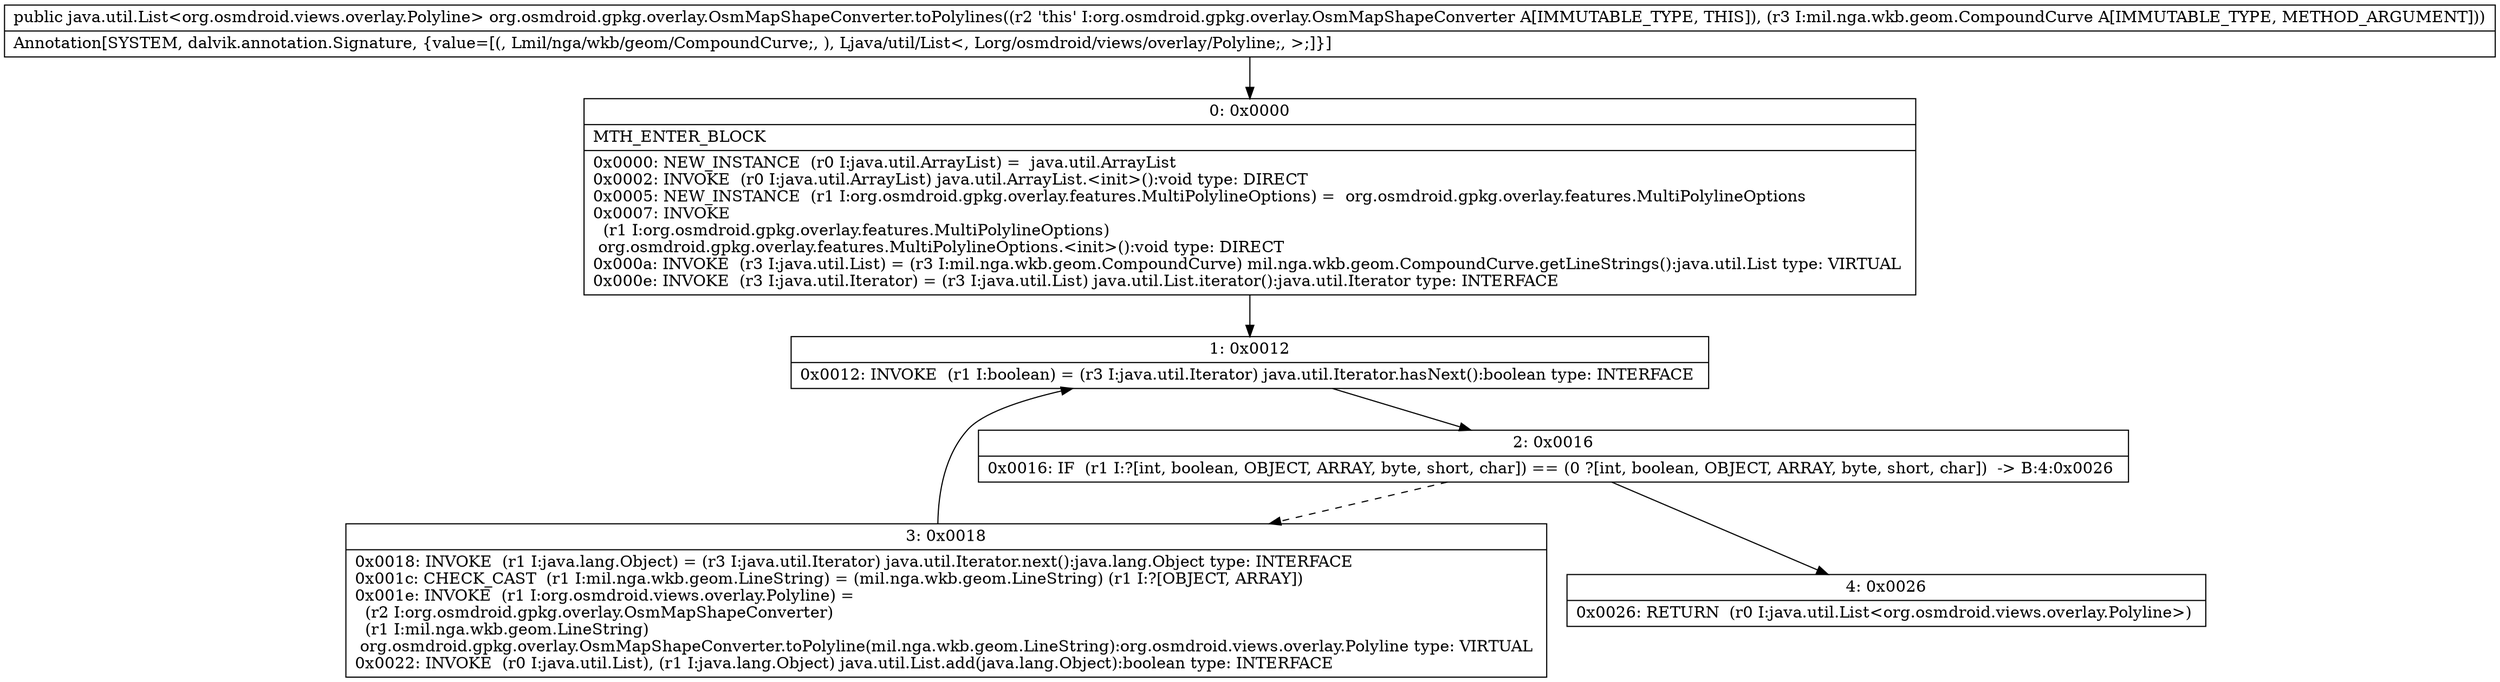 digraph "CFG fororg.osmdroid.gpkg.overlay.OsmMapShapeConverter.toPolylines(Lmil\/nga\/wkb\/geom\/CompoundCurve;)Ljava\/util\/List;" {
Node_0 [shape=record,label="{0\:\ 0x0000|MTH_ENTER_BLOCK\l|0x0000: NEW_INSTANCE  (r0 I:java.util.ArrayList) =  java.util.ArrayList \l0x0002: INVOKE  (r0 I:java.util.ArrayList) java.util.ArrayList.\<init\>():void type: DIRECT \l0x0005: NEW_INSTANCE  (r1 I:org.osmdroid.gpkg.overlay.features.MultiPolylineOptions) =  org.osmdroid.gpkg.overlay.features.MultiPolylineOptions \l0x0007: INVOKE  \l  (r1 I:org.osmdroid.gpkg.overlay.features.MultiPolylineOptions)\l org.osmdroid.gpkg.overlay.features.MultiPolylineOptions.\<init\>():void type: DIRECT \l0x000a: INVOKE  (r3 I:java.util.List) = (r3 I:mil.nga.wkb.geom.CompoundCurve) mil.nga.wkb.geom.CompoundCurve.getLineStrings():java.util.List type: VIRTUAL \l0x000e: INVOKE  (r3 I:java.util.Iterator) = (r3 I:java.util.List) java.util.List.iterator():java.util.Iterator type: INTERFACE \l}"];
Node_1 [shape=record,label="{1\:\ 0x0012|0x0012: INVOKE  (r1 I:boolean) = (r3 I:java.util.Iterator) java.util.Iterator.hasNext():boolean type: INTERFACE \l}"];
Node_2 [shape=record,label="{2\:\ 0x0016|0x0016: IF  (r1 I:?[int, boolean, OBJECT, ARRAY, byte, short, char]) == (0 ?[int, boolean, OBJECT, ARRAY, byte, short, char])  \-\> B:4:0x0026 \l}"];
Node_3 [shape=record,label="{3\:\ 0x0018|0x0018: INVOKE  (r1 I:java.lang.Object) = (r3 I:java.util.Iterator) java.util.Iterator.next():java.lang.Object type: INTERFACE \l0x001c: CHECK_CAST  (r1 I:mil.nga.wkb.geom.LineString) = (mil.nga.wkb.geom.LineString) (r1 I:?[OBJECT, ARRAY]) \l0x001e: INVOKE  (r1 I:org.osmdroid.views.overlay.Polyline) = \l  (r2 I:org.osmdroid.gpkg.overlay.OsmMapShapeConverter)\l  (r1 I:mil.nga.wkb.geom.LineString)\l org.osmdroid.gpkg.overlay.OsmMapShapeConverter.toPolyline(mil.nga.wkb.geom.LineString):org.osmdroid.views.overlay.Polyline type: VIRTUAL \l0x0022: INVOKE  (r0 I:java.util.List), (r1 I:java.lang.Object) java.util.List.add(java.lang.Object):boolean type: INTERFACE \l}"];
Node_4 [shape=record,label="{4\:\ 0x0026|0x0026: RETURN  (r0 I:java.util.List\<org.osmdroid.views.overlay.Polyline\>) \l}"];
MethodNode[shape=record,label="{public java.util.List\<org.osmdroid.views.overlay.Polyline\> org.osmdroid.gpkg.overlay.OsmMapShapeConverter.toPolylines((r2 'this' I:org.osmdroid.gpkg.overlay.OsmMapShapeConverter A[IMMUTABLE_TYPE, THIS]), (r3 I:mil.nga.wkb.geom.CompoundCurve A[IMMUTABLE_TYPE, METHOD_ARGUMENT]))  | Annotation[SYSTEM, dalvik.annotation.Signature, \{value=[(, Lmil\/nga\/wkb\/geom\/CompoundCurve;, ), Ljava\/util\/List\<, Lorg\/osmdroid\/views\/overlay\/Polyline;, \>;]\}]\l}"];
MethodNode -> Node_0;
Node_0 -> Node_1;
Node_1 -> Node_2;
Node_2 -> Node_3[style=dashed];
Node_2 -> Node_4;
Node_3 -> Node_1;
}

